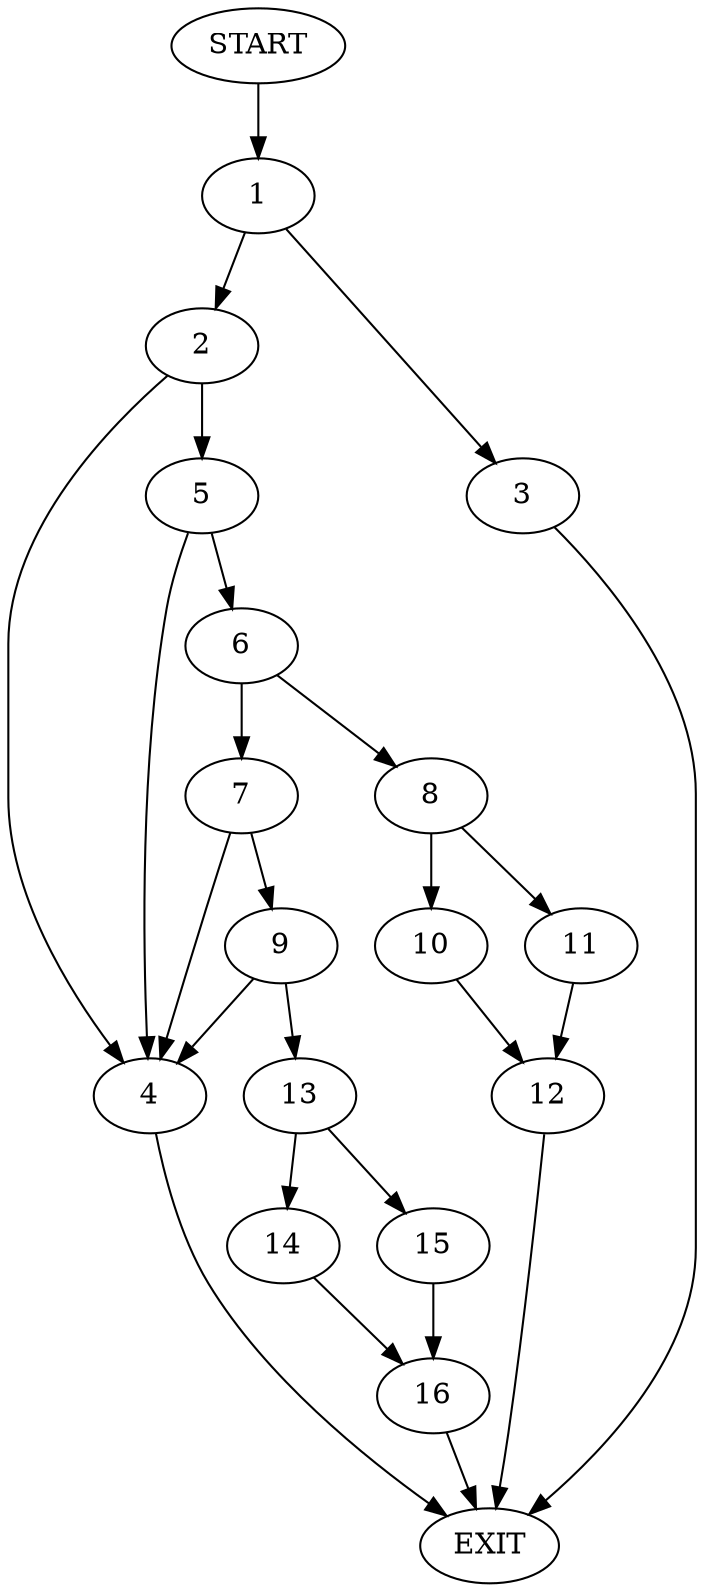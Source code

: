 digraph {
0 [label="START"]
17 [label="EXIT"]
0 -> 1
1 -> 2
1 -> 3
2 -> 4
2 -> 5
3 -> 17
5 -> 4
5 -> 6
4 -> 17
6 -> 7
6 -> 8
7 -> 4
7 -> 9
8 -> 10
8 -> 11
10 -> 12
11 -> 12
12 -> 17
9 -> 4
9 -> 13
13 -> 14
13 -> 15
14 -> 16
15 -> 16
16 -> 17
}
